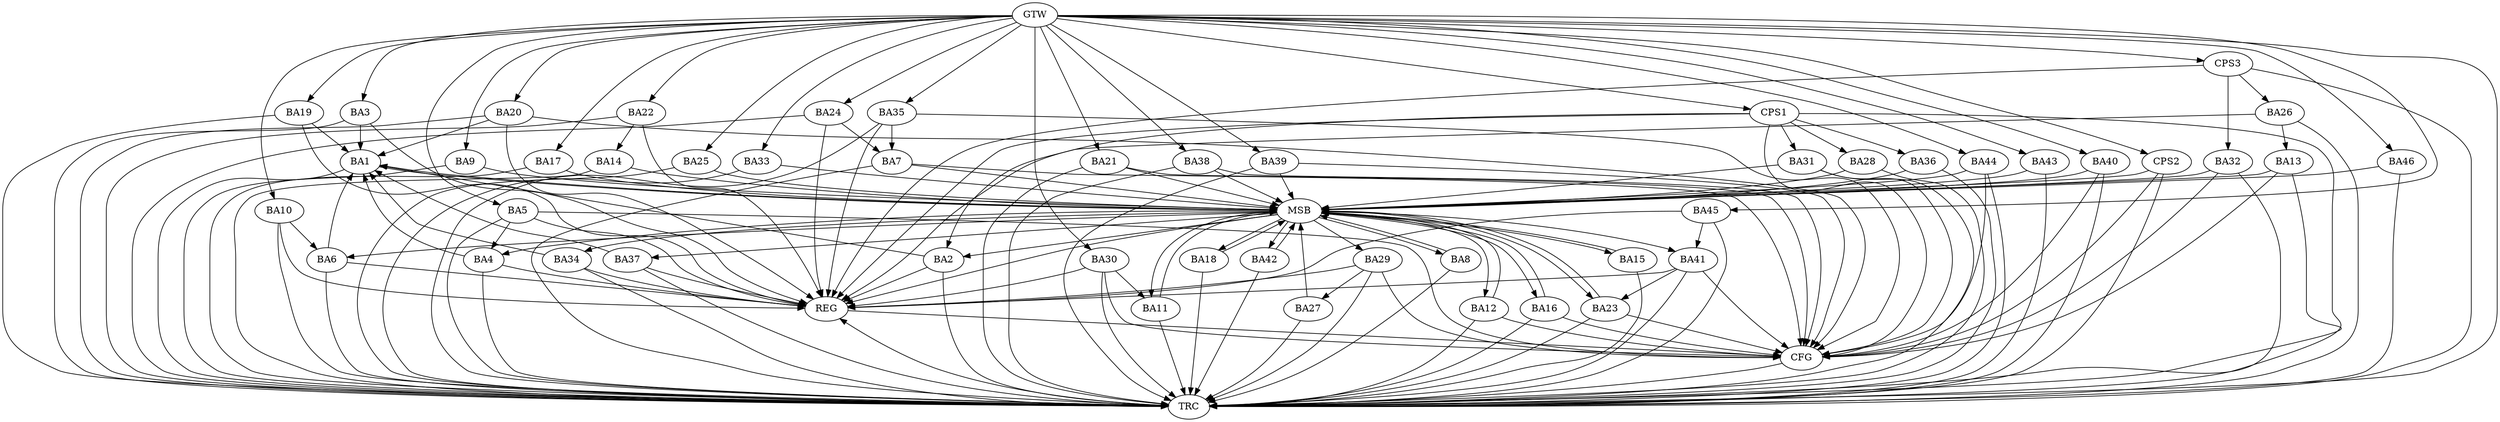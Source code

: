 strict digraph G {
  BA1 [ label="BA1" ];
  BA2 [ label="BA2" ];
  BA3 [ label="BA3" ];
  BA4 [ label="BA4" ];
  BA5 [ label="BA5" ];
  BA6 [ label="BA6" ];
  BA7 [ label="BA7" ];
  BA8 [ label="BA8" ];
  BA9 [ label="BA9" ];
  BA10 [ label="BA10" ];
  BA11 [ label="BA11" ];
  BA12 [ label="BA12" ];
  BA13 [ label="BA13" ];
  BA14 [ label="BA14" ];
  BA15 [ label="BA15" ];
  BA16 [ label="BA16" ];
  BA17 [ label="BA17" ];
  BA18 [ label="BA18" ];
  BA19 [ label="BA19" ];
  BA20 [ label="BA20" ];
  BA21 [ label="BA21" ];
  BA22 [ label="BA22" ];
  BA23 [ label="BA23" ];
  BA24 [ label="BA24" ];
  BA25 [ label="BA25" ];
  BA26 [ label="BA26" ];
  BA27 [ label="BA27" ];
  BA28 [ label="BA28" ];
  BA29 [ label="BA29" ];
  BA30 [ label="BA30" ];
  BA31 [ label="BA31" ];
  BA32 [ label="BA32" ];
  BA33 [ label="BA33" ];
  BA34 [ label="BA34" ];
  BA35 [ label="BA35" ];
  BA36 [ label="BA36" ];
  BA37 [ label="BA37" ];
  BA38 [ label="BA38" ];
  BA39 [ label="BA39" ];
  BA40 [ label="BA40" ];
  BA41 [ label="BA41" ];
  BA42 [ label="BA42" ];
  BA43 [ label="BA43" ];
  BA44 [ label="BA44" ];
  BA45 [ label="BA45" ];
  BA46 [ label="BA46" ];
  CPS1 [ label="CPS1" ];
  CPS2 [ label="CPS2" ];
  CPS3 [ label="CPS3" ];
  GTW [ label="GTW" ];
  REG [ label="REG" ];
  MSB [ label="MSB" ];
  CFG [ label="CFG" ];
  TRC [ label="TRC" ];
  BA2 -> BA1;
  BA3 -> BA1;
  BA4 -> BA1;
  BA5 -> BA4;
  BA6 -> BA1;
  BA10 -> BA6;
  BA19 -> BA1;
  BA20 -> BA1;
  BA22 -> BA14;
  BA24 -> BA7;
  BA26 -> BA13;
  BA29 -> BA27;
  BA30 -> BA11;
  BA34 -> BA1;
  BA35 -> BA7;
  BA37 -> BA1;
  BA41 -> BA23;
  BA45 -> BA41;
  CPS1 -> BA31;
  CPS1 -> BA28;
  CPS1 -> BA2;
  CPS1 -> BA36;
  CPS3 -> BA26;
  CPS3 -> BA32;
  GTW -> BA3;
  GTW -> BA5;
  GTW -> BA9;
  GTW -> BA10;
  GTW -> BA17;
  GTW -> BA19;
  GTW -> BA20;
  GTW -> BA21;
  GTW -> BA22;
  GTW -> BA24;
  GTW -> BA25;
  GTW -> BA30;
  GTW -> BA33;
  GTW -> BA35;
  GTW -> BA38;
  GTW -> BA39;
  GTW -> BA40;
  GTW -> BA43;
  GTW -> BA44;
  GTW -> BA45;
  GTW -> BA46;
  GTW -> CPS1;
  GTW -> CPS2;
  GTW -> CPS3;
  BA2 -> REG;
  BA3 -> REG;
  BA4 -> REG;
  BA5 -> REG;
  BA6 -> REG;
  BA10 -> REG;
  BA19 -> REG;
  BA20 -> REG;
  BA22 -> REG;
  BA24 -> REG;
  BA26 -> REG;
  BA29 -> REG;
  BA30 -> REG;
  BA34 -> REG;
  BA35 -> REG;
  BA37 -> REG;
  BA41 -> REG;
  BA45 -> REG;
  CPS1 -> REG;
  CPS3 -> REG;
  BA1 -> MSB;
  MSB -> BA2;
  MSB -> REG;
  BA7 -> MSB;
  MSB -> BA6;
  BA8 -> MSB;
  BA9 -> MSB;
  MSB -> BA8;
  BA11 -> MSB;
  BA12 -> MSB;
  MSB -> BA11;
  BA13 -> MSB;
  BA14 -> MSB;
  MSB -> BA1;
  BA15 -> MSB;
  BA16 -> MSB;
  BA17 -> MSB;
  MSB -> BA12;
  BA18 -> MSB;
  BA21 -> MSB;
  BA23 -> MSB;
  BA25 -> MSB;
  BA27 -> MSB;
  BA28 -> MSB;
  MSB -> BA18;
  BA31 -> MSB;
  MSB -> BA29;
  BA32 -> MSB;
  MSB -> BA4;
  BA33 -> MSB;
  BA36 -> MSB;
  MSB -> BA34;
  BA38 -> MSB;
  BA39 -> MSB;
  BA40 -> MSB;
  MSB -> BA15;
  BA42 -> MSB;
  BA43 -> MSB;
  MSB -> BA41;
  BA44 -> MSB;
  BA46 -> MSB;
  MSB -> BA23;
  CPS2 -> MSB;
  MSB -> BA37;
  MSB -> BA16;
  MSB -> BA42;
  BA20 -> CFG;
  BA40 -> CFG;
  BA39 -> CFG;
  BA23 -> CFG;
  BA44 -> CFG;
  BA30 -> CFG;
  BA35 -> CFG;
  BA16 -> CFG;
  BA31 -> CFG;
  CPS2 -> CFG;
  BA41 -> CFG;
  BA12 -> CFG;
  BA21 -> CFG;
  BA5 -> CFG;
  BA32 -> CFG;
  BA7 -> CFG;
  BA13 -> CFG;
  BA29 -> CFG;
  CPS1 -> CFG;
  BA38 -> CFG;
  REG -> CFG;
  BA1 -> TRC;
  BA2 -> TRC;
  BA3 -> TRC;
  BA4 -> TRC;
  BA5 -> TRC;
  BA6 -> TRC;
  BA7 -> TRC;
  BA8 -> TRC;
  BA9 -> TRC;
  BA10 -> TRC;
  BA11 -> TRC;
  BA12 -> TRC;
  BA13 -> TRC;
  BA14 -> TRC;
  BA15 -> TRC;
  BA16 -> TRC;
  BA17 -> TRC;
  BA18 -> TRC;
  BA19 -> TRC;
  BA20 -> TRC;
  BA21 -> TRC;
  BA22 -> TRC;
  BA23 -> TRC;
  BA24 -> TRC;
  BA25 -> TRC;
  BA26 -> TRC;
  BA27 -> TRC;
  BA28 -> TRC;
  BA29 -> TRC;
  BA30 -> TRC;
  BA31 -> TRC;
  BA32 -> TRC;
  BA33 -> TRC;
  BA34 -> TRC;
  BA35 -> TRC;
  BA36 -> TRC;
  BA37 -> TRC;
  BA38 -> TRC;
  BA39 -> TRC;
  BA40 -> TRC;
  BA41 -> TRC;
  BA42 -> TRC;
  BA43 -> TRC;
  BA44 -> TRC;
  BA45 -> TRC;
  BA46 -> TRC;
  CPS1 -> TRC;
  CPS2 -> TRC;
  CPS3 -> TRC;
  GTW -> TRC;
  CFG -> TRC;
  TRC -> REG;
}

